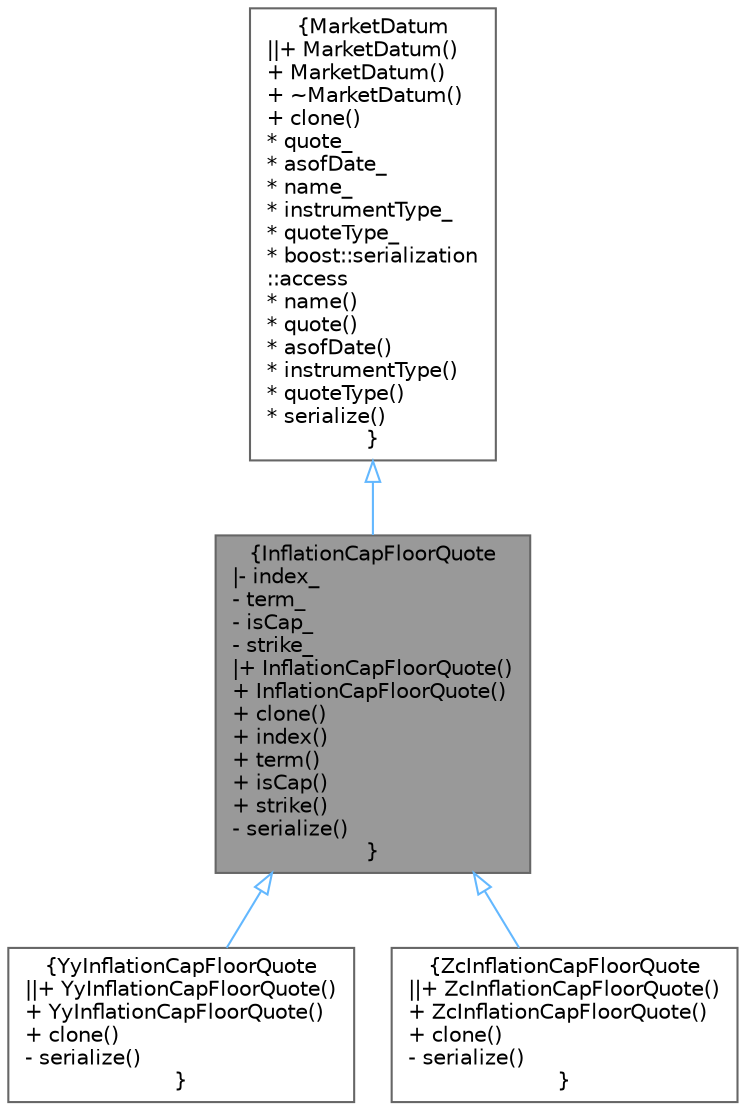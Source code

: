 digraph "InflationCapFloorQuote"
{
 // INTERACTIVE_SVG=YES
 // LATEX_PDF_SIZE
  bgcolor="transparent";
  edge [fontname=Helvetica,fontsize=10,labelfontname=Helvetica,labelfontsize=10];
  node [fontname=Helvetica,fontsize=10,shape=box,height=0.2,width=0.4];
  Node1 [label="{InflationCapFloorQuote\n|- index_\l- term_\l- isCap_\l- strike_\l|+ InflationCapFloorQuote()\l+ InflationCapFloorQuote()\l+ clone()\l+ index()\l+ term()\l+ isCap()\l+ strike()\l- serialize()\l}",height=0.2,width=0.4,color="gray40", fillcolor="grey60", style="filled", fontcolor="black",tooltip="Inflation Cap Floor data class."];
  Node2 -> Node1 [dir="back",color="steelblue1",style="solid",arrowtail="onormal"];
  Node2 [label="{MarketDatum\n||+ MarketDatum()\l+ MarketDatum()\l+ ~MarketDatum()\l+ clone()\l* quote_\l* asofDate_\l* name_\l* instrumentType_\l* quoteType_\l* boost::serialization\l::access\l* name()\l* quote()\l* asofDate()\l* instrumentType()\l* quoteType()\l* serialize()\l}",height=0.2,width=0.4,color="gray40", fillcolor="white", style="filled",URL="$classore_1_1data_1_1_market_datum.html",tooltip="Base market data class."];
  Node1 -> Node3 [dir="back",color="steelblue1",style="solid",arrowtail="onormal"];
  Node3 [label="{YyInflationCapFloorQuote\n||+ YyInflationCapFloorQuote()\l+ YyInflationCapFloorQuote()\l+ clone()\l- serialize()\l}",height=0.2,width=0.4,color="gray40", fillcolor="white", style="filled",URL="$classore_1_1data_1_1_yy_inflation_cap_floor_quote.html",tooltip="YY Cap Floor data class."];
  Node1 -> Node4 [dir="back",color="steelblue1",style="solid",arrowtail="onormal"];
  Node4 [label="{ZcInflationCapFloorQuote\n||+ ZcInflationCapFloorQuote()\l+ ZcInflationCapFloorQuote()\l+ clone()\l- serialize()\l}",height=0.2,width=0.4,color="gray40", fillcolor="white", style="filled",URL="$classore_1_1data_1_1_zc_inflation_cap_floor_quote.html",tooltip="ZC Cap Floor data class."];
}

